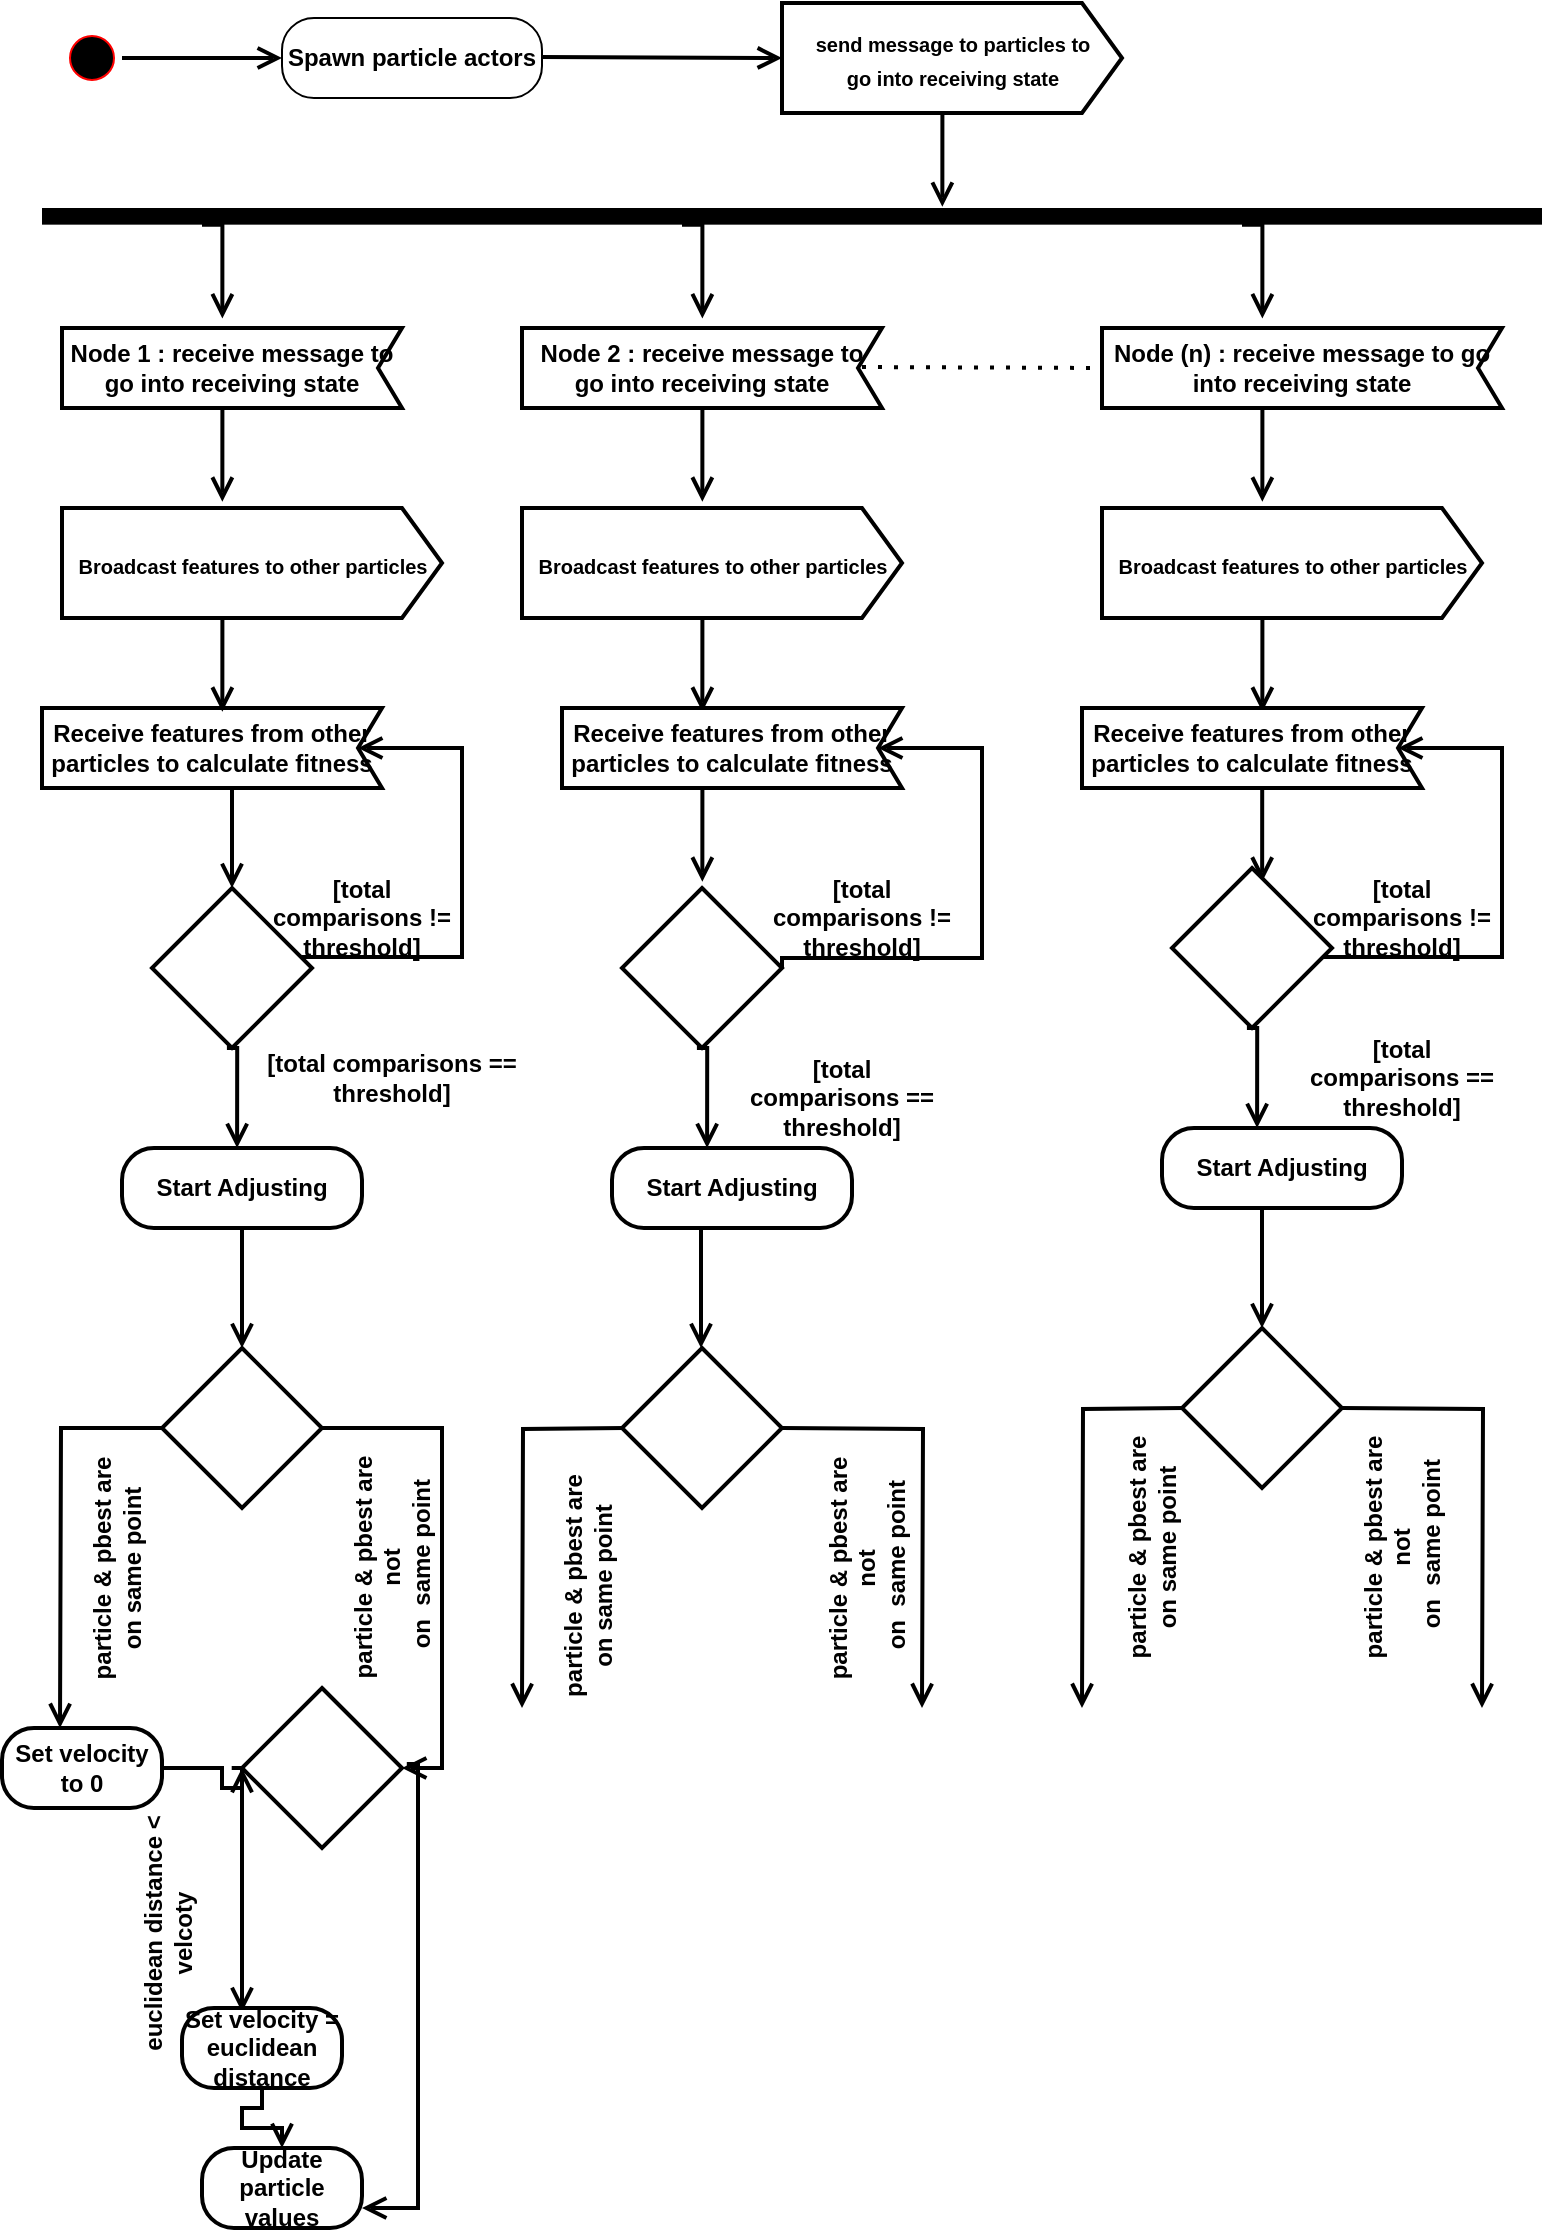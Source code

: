 <mxfile version="15.8.9" type="github">
  <diagram id="o7CnlwriqrgJlkFAMORM" name="Page-1">
    <mxGraphModel dx="1038" dy="583" grid="1" gridSize="10" guides="1" tooltips="1" connect="1" arrows="1" fold="1" page="1" pageScale="1" pageWidth="827" pageHeight="1169" math="0" shadow="0">
      <root>
        <mxCell id="0" />
        <mxCell id="1" parent="0" />
        <mxCell id="h_NruhMYLR7X871ljR6K-1" value="" style="ellipse;html=1;shape=startState;fillColor=#000000;strokeColor=#ff0000;" vertex="1" parent="1">
          <mxGeometry x="40" y="50" width="30" height="30" as="geometry" />
        </mxCell>
        <mxCell id="h_NruhMYLR7X871ljR6K-2" value="" style="edgeStyle=orthogonalEdgeStyle;html=1;verticalAlign=bottom;endArrow=open;endSize=8;strokeColor=#000000;rounded=0;strokeWidth=2;" edge="1" parent="1" source="h_NruhMYLR7X871ljR6K-1">
          <mxGeometry relative="1" as="geometry">
            <mxPoint x="150" y="65" as="targetPoint" />
          </mxGeometry>
        </mxCell>
        <mxCell id="h_NruhMYLR7X871ljR6K-3" value="&lt;b&gt;Spawn particle actors&lt;/b&gt;" style="rounded=1;whiteSpace=wrap;html=1;arcSize=40;fontColor=#000000;fillColor=#FFFFFF;strokeColor=#000000;" vertex="1" parent="1">
          <mxGeometry x="150" y="45" width="130" height="40" as="geometry" />
        </mxCell>
        <mxCell id="h_NruhMYLR7X871ljR6K-4" value="&lt;font style=&quot;font-size: 10px&quot;&gt;&lt;b&gt;send message to particles to &lt;br&gt;go into receiving state&lt;br&gt;&lt;/b&gt;&lt;/font&gt;" style="html=1;shape=mxgraph.infographic.ribbonSimple;notch1=0;notch2=20;align=center;verticalAlign=middle;fontSize=14;fontStyle=0;fillColor=#FFFFFF;strokeWidth=2;" vertex="1" parent="1">
          <mxGeometry x="400" y="37.5" width="170" height="55" as="geometry" />
        </mxCell>
        <mxCell id="h_NruhMYLR7X871ljR6K-5" value="" style="edgeStyle=orthogonalEdgeStyle;html=1;verticalAlign=bottom;endArrow=open;endSize=8;strokeColor=#000000;rounded=0;entryX=0;entryY=0;entryDx=0;entryDy=27.5;entryPerimeter=0;strokeWidth=2;" edge="1" parent="1" target="h_NruhMYLR7X871ljR6K-4">
          <mxGeometry relative="1" as="geometry">
            <mxPoint x="360" y="64.5" as="targetPoint" />
            <mxPoint x="280" y="64.5" as="sourcePoint" />
          </mxGeometry>
        </mxCell>
        <mxCell id="h_NruhMYLR7X871ljR6K-6" value="" style="edgeStyle=orthogonalEdgeStyle;html=1;verticalAlign=bottom;endArrow=open;endSize=8;strokeColor=#000000;rounded=0;exitX=0.743;exitY=0.167;exitDx=0;exitDy=0;exitPerimeter=0;strokeWidth=2;" edge="1" parent="1">
          <mxGeometry relative="1" as="geometry">
            <mxPoint x="480.18" y="139.4" as="targetPoint" />
            <mxPoint x="470.0" y="92.541" as="sourcePoint" />
            <Array as="points">
              <mxPoint x="480.18" y="92.4" />
            </Array>
          </mxGeometry>
        </mxCell>
        <mxCell id="h_NruhMYLR7X871ljR6K-7" value="" style="html=1;points=[];perimeter=orthogonalPerimeter;fillColor=#000000;strokeColor=none;direction=north;" vertex="1" parent="1">
          <mxGeometry x="30" y="140" width="750" height="8.33" as="geometry" />
        </mxCell>
        <mxCell id="h_NruhMYLR7X871ljR6K-8" value="" style="edgeStyle=orthogonalEdgeStyle;html=1;verticalAlign=bottom;endArrow=open;endSize=8;strokeColor=#000000;rounded=0;exitX=0.743;exitY=0.167;exitDx=0;exitDy=0;exitPerimeter=0;strokeWidth=2;" edge="1" parent="1">
          <mxGeometry relative="1" as="geometry">
            <mxPoint x="120.18" y="195.23" as="targetPoint" />
            <mxPoint x="110.0" y="148.371" as="sourcePoint" />
            <Array as="points">
              <mxPoint x="120.18" y="148.23" />
            </Array>
          </mxGeometry>
        </mxCell>
        <mxCell id="h_NruhMYLR7X871ljR6K-9" value="" style="edgeStyle=orthogonalEdgeStyle;html=1;verticalAlign=bottom;endArrow=open;endSize=8;strokeColor=#000000;rounded=0;exitX=0.743;exitY=0.167;exitDx=0;exitDy=0;exitPerimeter=0;strokeWidth=2;" edge="1" parent="1">
          <mxGeometry relative="1" as="geometry">
            <mxPoint x="360.18" y="195.23" as="targetPoint" />
            <mxPoint x="350.0" y="148.371" as="sourcePoint" />
            <Array as="points">
              <mxPoint x="360.18" y="148.23" />
            </Array>
          </mxGeometry>
        </mxCell>
        <mxCell id="h_NruhMYLR7X871ljR6K-10" value="" style="edgeStyle=orthogonalEdgeStyle;html=1;verticalAlign=bottom;endArrow=open;endSize=8;strokeColor=#000000;rounded=0;exitX=0.743;exitY=0.167;exitDx=0;exitDy=0;exitPerimeter=0;strokeWidth=2;" edge="1" parent="1">
          <mxGeometry relative="1" as="geometry">
            <mxPoint x="640.18" y="195.23" as="targetPoint" />
            <mxPoint x="630.0" y="148.371" as="sourcePoint" />
            <Array as="points">
              <mxPoint x="640.18" y="148.23" />
            </Array>
          </mxGeometry>
        </mxCell>
        <mxCell id="h_NruhMYLR7X871ljR6K-11" value="Node 1 : receive message to go into receiving state" style="shape=mxgraph.sysml.accEvent;flipH=1;whiteSpace=wrap;align=center;strokeWidth=2;fontStyle=1" vertex="1" parent="1">
          <mxGeometry x="40" y="200" width="170" height="40" as="geometry" />
        </mxCell>
        <mxCell id="h_NruhMYLR7X871ljR6K-12" value="Node 2 : receive message to go into receiving state" style="shape=mxgraph.sysml.accEvent;flipH=1;whiteSpace=wrap;align=center;strokeWidth=2;fontStyle=1" vertex="1" parent="1">
          <mxGeometry x="270" y="200" width="180" height="40" as="geometry" />
        </mxCell>
        <mxCell id="h_NruhMYLR7X871ljR6K-13" value="Node (n) : receive message to go into receiving state" style="shape=mxgraph.sysml.accEvent;flipH=1;whiteSpace=wrap;align=center;strokeWidth=2;fontStyle=1" vertex="1" parent="1">
          <mxGeometry x="560" y="200" width="200" height="40" as="geometry" />
        </mxCell>
        <mxCell id="h_NruhMYLR7X871ljR6K-14" value="" style="endArrow=none;dashed=1;html=1;dashPattern=1 3;strokeWidth=2;rounded=0;exitX=0;exitY=0.5;exitDx=12;exitDy=0;exitPerimeter=0;" edge="1" parent="1">
          <mxGeometry width="50" height="50" relative="1" as="geometry">
            <mxPoint x="440" y="219.5" as="sourcePoint" />
            <mxPoint x="560" y="220" as="targetPoint" />
          </mxGeometry>
        </mxCell>
        <mxCell id="h_NruhMYLR7X871ljR6K-15" value="" style="edgeStyle=orthogonalEdgeStyle;html=1;verticalAlign=bottom;endArrow=open;endSize=8;strokeColor=#000000;rounded=0;exitX=0.743;exitY=0.167;exitDx=0;exitDy=0;exitPerimeter=0;strokeWidth=2;" edge="1" parent="1">
          <mxGeometry relative="1" as="geometry">
            <mxPoint x="120.18" y="286.86" as="targetPoint" />
            <mxPoint x="110.0" y="240.001" as="sourcePoint" />
            <Array as="points">
              <mxPoint x="120.18" y="239.86" />
            </Array>
          </mxGeometry>
        </mxCell>
        <mxCell id="h_NruhMYLR7X871ljR6K-16" value="" style="edgeStyle=orthogonalEdgeStyle;html=1;verticalAlign=bottom;endArrow=open;endSize=8;strokeColor=#000000;rounded=0;exitX=0.743;exitY=0.167;exitDx=0;exitDy=0;exitPerimeter=0;strokeWidth=2;" edge="1" parent="1">
          <mxGeometry relative="1" as="geometry">
            <mxPoint x="360.18" y="286.86" as="targetPoint" />
            <mxPoint x="350.0" y="240.001" as="sourcePoint" />
            <Array as="points">
              <mxPoint x="360.18" y="239.86" />
            </Array>
          </mxGeometry>
        </mxCell>
        <mxCell id="h_NruhMYLR7X871ljR6K-17" value="" style="edgeStyle=orthogonalEdgeStyle;html=1;verticalAlign=bottom;endArrow=open;endSize=8;strokeColor=#000000;rounded=0;exitX=0.743;exitY=0.167;exitDx=0;exitDy=0;exitPerimeter=0;strokeWidth=2;" edge="1" parent="1">
          <mxGeometry relative="1" as="geometry">
            <mxPoint x="640.18" y="286.86" as="targetPoint" />
            <mxPoint x="630.0" y="240.001" as="sourcePoint" />
            <Array as="points">
              <mxPoint x="640.18" y="239.86" />
            </Array>
          </mxGeometry>
        </mxCell>
        <mxCell id="h_NruhMYLR7X871ljR6K-18" value="&lt;font style=&quot;font-size: 10px&quot;&gt;&lt;b&gt;Broadcast features to other particles&lt;br&gt;&lt;/b&gt;&lt;/font&gt;" style="html=1;shape=mxgraph.infographic.ribbonSimple;notch1=0;notch2=20;align=center;verticalAlign=middle;fontSize=14;fontStyle=0;fillColor=#FFFFFF;strokeWidth=2;" vertex="1" parent="1">
          <mxGeometry x="40" y="290" width="190" height="55" as="geometry" />
        </mxCell>
        <mxCell id="h_NruhMYLR7X871ljR6K-19" value="&lt;font style=&quot;font-size: 10px&quot;&gt;&lt;b&gt;Broadcast features to other particles&lt;br&gt;&lt;/b&gt;&lt;/font&gt;" style="html=1;shape=mxgraph.infographic.ribbonSimple;notch1=0;notch2=20;align=center;verticalAlign=middle;fontSize=14;fontStyle=0;fillColor=#FFFFFF;strokeWidth=2;" vertex="1" parent="1">
          <mxGeometry x="270" y="290" width="190" height="55" as="geometry" />
        </mxCell>
        <mxCell id="h_NruhMYLR7X871ljR6K-20" value="&lt;font style=&quot;font-size: 10px&quot;&gt;&lt;b&gt;Broadcast features to other particles&lt;br&gt;&lt;/b&gt;&lt;/font&gt;" style="html=1;shape=mxgraph.infographic.ribbonSimple;notch1=0;notch2=20;align=center;verticalAlign=middle;fontSize=14;fontStyle=0;fillColor=#FFFFFF;strokeWidth=2;" vertex="1" parent="1">
          <mxGeometry x="560" y="290" width="190" height="55" as="geometry" />
        </mxCell>
        <mxCell id="h_NruhMYLR7X871ljR6K-21" value="Receive features from other particles to calculate fitness" style="shape=mxgraph.sysml.accEvent;flipH=1;whiteSpace=wrap;align=center;strokeWidth=2;fontStyle=1" vertex="1" parent="1">
          <mxGeometry x="30" y="390" width="170" height="40" as="geometry" />
        </mxCell>
        <mxCell id="h_NruhMYLR7X871ljR6K-22" value="" style="edgeStyle=orthogonalEdgeStyle;html=1;verticalAlign=bottom;endArrow=open;endSize=8;strokeColor=#000000;rounded=0;exitX=0.743;exitY=0.167;exitDx=0;exitDy=0;exitPerimeter=0;strokeWidth=2;" edge="1" parent="1">
          <mxGeometry relative="1" as="geometry">
            <mxPoint x="120.18" y="391.86" as="targetPoint" />
            <mxPoint x="110.0" y="345.001" as="sourcePoint" />
            <Array as="points">
              <mxPoint x="120.18" y="344.86" />
            </Array>
          </mxGeometry>
        </mxCell>
        <mxCell id="h_NruhMYLR7X871ljR6K-23" value="" style="edgeStyle=orthogonalEdgeStyle;html=1;verticalAlign=bottom;endArrow=open;endSize=8;strokeColor=#000000;rounded=0;exitX=0.743;exitY=0.167;exitDx=0;exitDy=0;exitPerimeter=0;strokeWidth=2;" edge="1" parent="1">
          <mxGeometry relative="1" as="geometry">
            <mxPoint x="360.18" y="391.86" as="targetPoint" />
            <mxPoint x="350.0" y="345.001" as="sourcePoint" />
            <Array as="points">
              <mxPoint x="360.18" y="344.86" />
            </Array>
          </mxGeometry>
        </mxCell>
        <mxCell id="h_NruhMYLR7X871ljR6K-24" value="" style="edgeStyle=orthogonalEdgeStyle;html=1;verticalAlign=bottom;endArrow=open;endSize=8;strokeColor=#000000;rounded=0;exitX=0.743;exitY=0.167;exitDx=0;exitDy=0;exitPerimeter=0;strokeWidth=2;" edge="1" parent="1">
          <mxGeometry relative="1" as="geometry">
            <mxPoint x="640.18" y="391.86" as="targetPoint" />
            <mxPoint x="630.0" y="345.001" as="sourcePoint" />
            <Array as="points">
              <mxPoint x="640.18" y="344.86" />
            </Array>
          </mxGeometry>
        </mxCell>
        <mxCell id="h_NruhMYLR7X871ljR6K-25" value="Receive features from other particles to calculate fitness" style="shape=mxgraph.sysml.accEvent;flipH=1;whiteSpace=wrap;align=center;strokeWidth=2;fontStyle=1" vertex="1" parent="1">
          <mxGeometry x="290" y="390" width="170" height="40" as="geometry" />
        </mxCell>
        <mxCell id="h_NruhMYLR7X871ljR6K-26" value="Receive features from other particles to calculate fitness" style="shape=mxgraph.sysml.accEvent;flipH=1;whiteSpace=wrap;align=center;strokeWidth=2;fontStyle=1" vertex="1" parent="1">
          <mxGeometry x="550" y="390" width="170" height="40" as="geometry" />
        </mxCell>
        <mxCell id="h_NruhMYLR7X871ljR6K-27" value="" style="rhombus;whiteSpace=wrap;html=1;strokeWidth=2;" vertex="1" parent="1">
          <mxGeometry x="85" y="480" width="80" height="80" as="geometry" />
        </mxCell>
        <mxCell id="h_NruhMYLR7X871ljR6K-28" value="" style="edgeStyle=orthogonalEdgeStyle;html=1;verticalAlign=bottom;endArrow=open;endSize=8;strokeColor=#000000;rounded=0;exitX=0.743;exitY=0.167;exitDx=0;exitDy=0;exitPerimeter=0;entryX=0.5;entryY=0;entryDx=0;entryDy=0;strokeWidth=2;" edge="1" parent="1" target="h_NruhMYLR7X871ljR6K-27">
          <mxGeometry relative="1" as="geometry">
            <mxPoint x="130.08" y="476.86" as="targetPoint" />
            <mxPoint x="119.9" y="430.001" as="sourcePoint" />
            <Array as="points">
              <mxPoint x="125" y="430" />
            </Array>
          </mxGeometry>
        </mxCell>
        <mxCell id="h_NruhMYLR7X871ljR6K-29" value="" style="edgeStyle=orthogonalEdgeStyle;html=1;verticalAlign=bottom;endArrow=open;endSize=8;strokeColor=#000000;rounded=0;exitX=0.743;exitY=0.167;exitDx=0;exitDy=0;exitPerimeter=0;strokeWidth=2;" edge="1" parent="1">
          <mxGeometry relative="1" as="geometry">
            <mxPoint x="360.18" y="476.86" as="targetPoint" />
            <mxPoint x="350.0" y="430.001" as="sourcePoint" />
            <Array as="points">
              <mxPoint x="360.18" y="429.86" />
            </Array>
          </mxGeometry>
        </mxCell>
        <mxCell id="h_NruhMYLR7X871ljR6K-30" value="" style="edgeStyle=orthogonalEdgeStyle;html=1;verticalAlign=bottom;endArrow=open;endSize=8;strokeColor=#000000;rounded=0;exitX=0.743;exitY=0.167;exitDx=0;exitDy=0;exitPerimeter=0;strokeWidth=2;" edge="1" parent="1">
          <mxGeometry relative="1" as="geometry">
            <mxPoint x="640.08" y="476.86" as="targetPoint" />
            <mxPoint x="629.9" y="430.001" as="sourcePoint" />
            <Array as="points">
              <mxPoint x="640.08" y="429.86" />
            </Array>
          </mxGeometry>
        </mxCell>
        <mxCell id="h_NruhMYLR7X871ljR6K-32" value="" style="rhombus;whiteSpace=wrap;html=1;strokeWidth=2;" vertex="1" parent="1">
          <mxGeometry x="320" y="480" width="80" height="80" as="geometry" />
        </mxCell>
        <mxCell id="h_NruhMYLR7X871ljR6K-33" value="" style="rhombus;whiteSpace=wrap;html=1;strokeWidth=2;" vertex="1" parent="1">
          <mxGeometry x="595" y="470" width="80" height="80" as="geometry" />
        </mxCell>
        <mxCell id="h_NruhMYLR7X871ljR6K-34" value="" style="edgeStyle=orthogonalEdgeStyle;html=1;verticalAlign=bottom;endArrow=open;endSize=8;strokeColor=#000000;rounded=0;exitX=0.743;exitY=0.167;exitDx=0;exitDy=0;exitPerimeter=0;entryX=0.5;entryY=0;entryDx=0;entryDy=0;strokeWidth=2;" edge="1" parent="1">
          <mxGeometry relative="1" as="geometry">
            <mxPoint x="127.55" y="610" as="targetPoint" />
            <mxPoint x="122.45" y="560.001" as="sourcePoint" />
            <Array as="points">
              <mxPoint x="128" y="560" />
            </Array>
          </mxGeometry>
        </mxCell>
        <mxCell id="h_NruhMYLR7X871ljR6K-35" value="" style="edgeStyle=orthogonalEdgeStyle;html=1;verticalAlign=bottom;endArrow=open;endSize=8;strokeColor=#000000;rounded=0;exitX=0.743;exitY=0.167;exitDx=0;exitDy=0;exitPerimeter=0;entryX=0.5;entryY=0;entryDx=0;entryDy=0;strokeWidth=2;" edge="1" parent="1">
          <mxGeometry relative="1" as="geometry">
            <mxPoint x="362.55" y="610" as="targetPoint" />
            <mxPoint x="357.45" y="560.001" as="sourcePoint" />
            <Array as="points">
              <mxPoint x="362.55" y="560" />
            </Array>
          </mxGeometry>
        </mxCell>
        <mxCell id="h_NruhMYLR7X871ljR6K-36" value="" style="edgeStyle=orthogonalEdgeStyle;html=1;verticalAlign=bottom;endArrow=open;endSize=8;strokeColor=#000000;rounded=0;exitX=0.743;exitY=0.167;exitDx=0;exitDy=0;exitPerimeter=0;entryX=0.5;entryY=0;entryDx=0;entryDy=0;strokeWidth=2;" edge="1" parent="1">
          <mxGeometry relative="1" as="geometry">
            <mxPoint x="637.55" y="600" as="targetPoint" />
            <mxPoint x="632.45" y="550.001" as="sourcePoint" />
            <Array as="points">
              <mxPoint x="637.55" y="550" />
            </Array>
          </mxGeometry>
        </mxCell>
        <mxCell id="h_NruhMYLR7X871ljR6K-37" value="&lt;b&gt;[total comparisons == threshold]&lt;/b&gt;" style="text;html=1;strokeColor=none;fillColor=none;align=center;verticalAlign=middle;whiteSpace=wrap;rounded=0;" vertex="1" parent="1">
          <mxGeometry x="140" y="560" width="130" height="30" as="geometry" />
        </mxCell>
        <mxCell id="h_NruhMYLR7X871ljR6K-38" value="&lt;b&gt;[total comparisons == threshold]&lt;/b&gt;" style="text;html=1;strokeColor=none;fillColor=none;align=center;verticalAlign=middle;whiteSpace=wrap;rounded=0;" vertex="1" parent="1">
          <mxGeometry x="380" y="570" width="100" height="30" as="geometry" />
        </mxCell>
        <mxCell id="h_NruhMYLR7X871ljR6K-39" value="&lt;b&gt;[total comparisons == threshold]&lt;/b&gt;" style="text;html=1;strokeColor=none;fillColor=none;align=center;verticalAlign=middle;whiteSpace=wrap;rounded=0;" vertex="1" parent="1">
          <mxGeometry x="660" y="560" width="100" height="30" as="geometry" />
        </mxCell>
        <mxCell id="h_NruhMYLR7X871ljR6K-40" value="&lt;b&gt;Start Adjusting&lt;/b&gt;" style="rounded=1;whiteSpace=wrap;html=1;arcSize=40;fontColor=#000000;fillColor=#FFFFFF;strokeColor=#000000;strokeWidth=2;" vertex="1" parent="1">
          <mxGeometry x="70" y="610" width="120" height="40" as="geometry" />
        </mxCell>
        <mxCell id="h_NruhMYLR7X871ljR6K-41" value="" style="edgeStyle=orthogonalEdgeStyle;html=1;verticalAlign=bottom;endArrow=open;endSize=8;strokeColor=#000000;rounded=0;strokeWidth=2;" edge="1" source="h_NruhMYLR7X871ljR6K-40" parent="1">
          <mxGeometry relative="1" as="geometry">
            <mxPoint x="130" y="710" as="targetPoint" />
          </mxGeometry>
        </mxCell>
        <mxCell id="h_NruhMYLR7X871ljR6K-42" value="" style="edgeStyle=orthogonalEdgeStyle;html=1;verticalAlign=bottom;endArrow=open;endSize=8;strokeColor=#000000;rounded=0;entryX=0;entryY=0.5;entryDx=12;entryDy=0;entryPerimeter=0;strokeWidth=2;" edge="1" parent="1" target="h_NruhMYLR7X871ljR6K-21">
          <mxGeometry relative="1" as="geometry">
            <mxPoint x="210" y="410" as="targetPoint" />
            <mxPoint x="160" y="514.5" as="sourcePoint" />
            <Array as="points">
              <mxPoint x="240" y="515" />
              <mxPoint x="240" y="410" />
            </Array>
          </mxGeometry>
        </mxCell>
        <mxCell id="h_NruhMYLR7X871ljR6K-43" value="" style="edgeStyle=orthogonalEdgeStyle;html=1;verticalAlign=bottom;endArrow=open;endSize=8;strokeColor=#000000;rounded=0;entryX=0;entryY=0.5;entryDx=12;entryDy=0;entryPerimeter=0;exitX=1;exitY=0.5;exitDx=0;exitDy=0;strokeWidth=2;" edge="1" parent="1" source="h_NruhMYLR7X871ljR6K-32">
          <mxGeometry relative="1" as="geometry">
            <mxPoint x="448" y="410" as="targetPoint" />
            <mxPoint x="420" y="514.5" as="sourcePoint" />
            <Array as="points">
              <mxPoint x="400" y="515" />
              <mxPoint x="500" y="515" />
              <mxPoint x="500" y="410" />
            </Array>
          </mxGeometry>
        </mxCell>
        <mxCell id="h_NruhMYLR7X871ljR6K-44" value="" style="edgeStyle=orthogonalEdgeStyle;html=1;verticalAlign=bottom;endArrow=open;endSize=8;strokeColor=#000000;rounded=0;entryX=0;entryY=0.5;entryDx=12;entryDy=0;entryPerimeter=0;exitX=0.938;exitY=0.556;exitDx=0;exitDy=0;exitPerimeter=0;strokeWidth=2;" edge="1" parent="1" source="h_NruhMYLR7X871ljR6K-33">
          <mxGeometry relative="1" as="geometry">
            <mxPoint x="708" y="410" as="targetPoint" />
            <mxPoint x="680" y="514.5" as="sourcePoint" />
            <Array as="points">
              <mxPoint x="760" y="515" />
              <mxPoint x="760" y="410" />
            </Array>
          </mxGeometry>
        </mxCell>
        <mxCell id="h_NruhMYLR7X871ljR6K-45" value="&lt;b&gt;Start Adjusting&lt;/b&gt;" style="rounded=1;whiteSpace=wrap;html=1;arcSize=40;fontColor=#000000;fillColor=#FFFFFF;strokeColor=#000000;strokeWidth=2;" vertex="1" parent="1">
          <mxGeometry x="315" y="610" width="120" height="40" as="geometry" />
        </mxCell>
        <mxCell id="h_NruhMYLR7X871ljR6K-46" value="&lt;b&gt;Start Adjusting&lt;/b&gt;" style="rounded=1;whiteSpace=wrap;html=1;arcSize=40;fontColor=#000000;fillColor=#FFFFFF;strokeColor=#000000;strokeWidth=2;" vertex="1" parent="1">
          <mxGeometry x="590" y="600" width="120" height="40" as="geometry" />
        </mxCell>
        <mxCell id="h_NruhMYLR7X871ljR6K-47" value="" style="rhombus;whiteSpace=wrap;html=1;strokeWidth=2;" vertex="1" parent="1">
          <mxGeometry x="90" y="710" width="80" height="80" as="geometry" />
        </mxCell>
        <mxCell id="h_NruhMYLR7X871ljR6K-48" value="" style="edgeStyle=orthogonalEdgeStyle;html=1;verticalAlign=bottom;endArrow=open;endSize=8;strokeColor=#000000;rounded=0;strokeWidth=2;" edge="1" parent="1">
          <mxGeometry relative="1" as="geometry">
            <mxPoint x="359.5" y="710" as="targetPoint" />
            <mxPoint x="359.5" y="650" as="sourcePoint" />
          </mxGeometry>
        </mxCell>
        <mxCell id="h_NruhMYLR7X871ljR6K-49" value="" style="edgeStyle=orthogonalEdgeStyle;html=1;verticalAlign=bottom;endArrow=open;endSize=8;strokeColor=#000000;rounded=0;strokeWidth=2;" edge="1" parent="1">
          <mxGeometry relative="1" as="geometry">
            <mxPoint x="640" y="700" as="targetPoint" />
            <mxPoint x="640" y="640" as="sourcePoint" />
          </mxGeometry>
        </mxCell>
        <mxCell id="h_NruhMYLR7X871ljR6K-50" value="" style="rhombus;whiteSpace=wrap;html=1;strokeWidth=2;" vertex="1" parent="1">
          <mxGeometry x="320" y="710" width="80" height="80" as="geometry" />
        </mxCell>
        <mxCell id="h_NruhMYLR7X871ljR6K-51" value="" style="rhombus;whiteSpace=wrap;html=1;strokeWidth=2;" vertex="1" parent="1">
          <mxGeometry x="600" y="700" width="80" height="80" as="geometry" />
        </mxCell>
        <mxCell id="h_NruhMYLR7X871ljR6K-52" value="&lt;b&gt;[total comparisons != threshold]&lt;/b&gt;" style="text;html=1;strokeColor=none;fillColor=none;align=center;verticalAlign=middle;whiteSpace=wrap;rounded=0;" vertex="1" parent="1">
          <mxGeometry x="140" y="480" width="100" height="30" as="geometry" />
        </mxCell>
        <mxCell id="h_NruhMYLR7X871ljR6K-53" value="&lt;b&gt;[total comparisons != threshold]&lt;/b&gt;" style="text;html=1;strokeColor=none;fillColor=none;align=center;verticalAlign=middle;whiteSpace=wrap;rounded=0;" vertex="1" parent="1">
          <mxGeometry x="390" y="480" width="100" height="30" as="geometry" />
        </mxCell>
        <mxCell id="h_NruhMYLR7X871ljR6K-54" value="&lt;b&gt;[total comparisons != threshold]&lt;/b&gt;" style="text;html=1;strokeColor=none;fillColor=none;align=center;verticalAlign=middle;whiteSpace=wrap;rounded=0;" vertex="1" parent="1">
          <mxGeometry x="660" y="480" width="100" height="30" as="geometry" />
        </mxCell>
        <mxCell id="h_NruhMYLR7X871ljR6K-55" value="" style="edgeStyle=orthogonalEdgeStyle;html=1;verticalAlign=bottom;endArrow=open;endSize=8;strokeColor=#000000;rounded=0;exitX=0;exitY=0.5;exitDx=0;exitDy=0;strokeWidth=2;" edge="1" parent="1" source="h_NruhMYLR7X871ljR6K-47">
          <mxGeometry relative="1" as="geometry">
            <mxPoint x="39" y="900" as="targetPoint" />
            <mxPoint x="39" y="750" as="sourcePoint" />
          </mxGeometry>
        </mxCell>
        <mxCell id="h_NruhMYLR7X871ljR6K-56" value="" style="edgeStyle=orthogonalEdgeStyle;html=1;verticalAlign=bottom;endArrow=open;endSize=8;strokeColor=#000000;rounded=0;exitX=1;exitY=0.5;exitDx=0;exitDy=0;strokeWidth=2;entryX=1;entryY=0.5;entryDx=0;entryDy=0;" edge="1" parent="1" source="h_NruhMYLR7X871ljR6K-47" target="h_NruhMYLR7X871ljR6K-74">
          <mxGeometry relative="1" as="geometry">
            <mxPoint x="180" y="990" as="targetPoint" />
            <mxPoint x="240" y="750" as="sourcePoint" />
            <Array as="points">
              <mxPoint x="230" y="750" />
              <mxPoint x="230" y="920" />
            </Array>
          </mxGeometry>
        </mxCell>
        <mxCell id="h_NruhMYLR7X871ljR6K-57" value="" style="edgeStyle=orthogonalEdgeStyle;html=1;verticalAlign=bottom;endArrow=open;endSize=8;strokeColor=#000000;rounded=0;exitX=0;exitY=0.5;exitDx=0;exitDy=0;strokeWidth=2;" edge="1" parent="1">
          <mxGeometry relative="1" as="geometry">
            <mxPoint x="270" y="890" as="targetPoint" />
            <mxPoint x="321" y="750" as="sourcePoint" />
          </mxGeometry>
        </mxCell>
        <mxCell id="h_NruhMYLR7X871ljR6K-58" value="" style="edgeStyle=orthogonalEdgeStyle;html=1;verticalAlign=bottom;endArrow=open;endSize=8;strokeColor=#000000;rounded=0;exitX=1;exitY=0.5;exitDx=0;exitDy=0;strokeWidth=2;" edge="1" parent="1">
          <mxGeometry relative="1" as="geometry">
            <mxPoint x="470" y="890" as="targetPoint" />
            <mxPoint x="400" y="750" as="sourcePoint" />
          </mxGeometry>
        </mxCell>
        <mxCell id="h_NruhMYLR7X871ljR6K-59" value="" style="edgeStyle=orthogonalEdgeStyle;html=1;verticalAlign=bottom;endArrow=open;endSize=8;strokeColor=#000000;rounded=0;exitX=0;exitY=0.5;exitDx=0;exitDy=0;strokeWidth=2;" edge="1" parent="1">
          <mxGeometry relative="1" as="geometry">
            <mxPoint x="550" y="890" as="targetPoint" />
            <mxPoint x="601" y="740" as="sourcePoint" />
          </mxGeometry>
        </mxCell>
        <mxCell id="h_NruhMYLR7X871ljR6K-60" value="" style="edgeStyle=orthogonalEdgeStyle;html=1;verticalAlign=bottom;endArrow=open;endSize=8;strokeColor=#000000;rounded=0;exitX=1;exitY=0.5;exitDx=0;exitDy=0;strokeWidth=2;" edge="1" parent="1">
          <mxGeometry relative="1" as="geometry">
            <mxPoint x="750" y="890" as="targetPoint" />
            <mxPoint x="680" y="740" as="sourcePoint" />
          </mxGeometry>
        </mxCell>
        <mxCell id="h_NruhMYLR7X871ljR6K-62" value="&lt;b&gt;particle &amp;amp; pbest are on same point&lt;/b&gt;" style="text;html=1;strokeColor=none;fillColor=none;align=center;verticalAlign=middle;whiteSpace=wrap;rounded=0;rotation=270;" vertex="1" parent="1">
          <mxGeometry x="5" y="797.5" width="125" height="45" as="geometry" />
        </mxCell>
        <mxCell id="h_NruhMYLR7X871ljR6K-63" value="&lt;b&gt;particle &amp;amp; pbest are on same point&lt;/b&gt;" style="text;html=1;strokeColor=none;fillColor=none;align=center;verticalAlign=middle;whiteSpace=wrap;rounded=0;rotation=270;" vertex="1" parent="1">
          <mxGeometry x="240" y="808.75" width="125" height="40" as="geometry" />
        </mxCell>
        <mxCell id="h_NruhMYLR7X871ljR6K-64" value="&lt;b&gt;particle &amp;amp; pbest are on same point&lt;/b&gt;" style="text;html=1;strokeColor=none;fillColor=none;align=center;verticalAlign=middle;whiteSpace=wrap;rounded=0;rotation=270;" vertex="1" parent="1">
          <mxGeometry x="522.5" y="792.5" width="125" height="35" as="geometry" />
        </mxCell>
        <mxCell id="h_NruhMYLR7X871ljR6K-65" value="&lt;b&gt;particle &amp;amp; pbest are not&lt;br&gt;&amp;nbsp;on&amp;nbsp; same point&lt;/b&gt;" style="text;html=1;strokeColor=none;fillColor=none;align=center;verticalAlign=middle;whiteSpace=wrap;rounded=0;rotation=270;" vertex="1" parent="1">
          <mxGeometry x="142.5" y="798.75" width="125" height="42.5" as="geometry" />
        </mxCell>
        <mxCell id="h_NruhMYLR7X871ljR6K-66" value="&lt;b&gt;particle &amp;amp; pbest are not&lt;br&gt;&amp;nbsp;on&amp;nbsp; same point&lt;/b&gt;" style="text;html=1;strokeColor=none;fillColor=none;align=center;verticalAlign=middle;whiteSpace=wrap;rounded=0;rotation=270;" vertex="1" parent="1">
          <mxGeometry x="380" y="804.37" width="125" height="31.25" as="geometry" />
        </mxCell>
        <mxCell id="h_NruhMYLR7X871ljR6K-67" value="&lt;b&gt;particle &amp;amp; pbest are not&lt;br&gt;&amp;nbsp;on&amp;nbsp; same point&lt;/b&gt;" style="text;html=1;strokeColor=none;fillColor=none;align=center;verticalAlign=middle;whiteSpace=wrap;rounded=0;rotation=270;" vertex="1" parent="1">
          <mxGeometry x="647.5" y="795" width="125" height="30" as="geometry" />
        </mxCell>
        <mxCell id="h_NruhMYLR7X871ljR6K-71" value="&lt;b&gt;Set velocity to 0&lt;/b&gt;" style="rounded=1;whiteSpace=wrap;html=1;arcSize=40;fontColor=#000000;fillColor=#FFFFFF;strokeColor=#000000;strokeWidth=2;" vertex="1" parent="1">
          <mxGeometry x="10" y="900" width="80" height="40" as="geometry" />
        </mxCell>
        <mxCell id="h_NruhMYLR7X871ljR6K-73" value="" style="edgeStyle=orthogonalEdgeStyle;html=1;verticalAlign=bottom;endArrow=open;endSize=8;strokeColor=#000000;rounded=0;exitX=1;exitY=0.5;exitDx=0;exitDy=0;strokeWidth=2;entryX=0;entryY=0.5;entryDx=0;entryDy=0;" edge="1" parent="1" source="h_NruhMYLR7X871ljR6K-71" target="h_NruhMYLR7X871ljR6K-74">
          <mxGeometry relative="1" as="geometry">
            <mxPoint x="100" y="990" as="targetPoint" />
            <mxPoint x="93" y="970" as="sourcePoint" />
            <Array as="points">
              <mxPoint x="120" y="920" />
              <mxPoint x="120" y="930" />
              <mxPoint x="130" y="930" />
            </Array>
          </mxGeometry>
        </mxCell>
        <mxCell id="h_NruhMYLR7X871ljR6K-74" value="" style="rhombus;whiteSpace=wrap;html=1;strokeWidth=2;" vertex="1" parent="1">
          <mxGeometry x="130" y="880" width="80" height="80" as="geometry" />
        </mxCell>
        <mxCell id="h_NruhMYLR7X871ljR6K-76" value="" style="edgeStyle=orthogonalEdgeStyle;html=1;verticalAlign=bottom;endArrow=open;endSize=8;strokeColor=#000000;rounded=0;exitX=0.743;exitY=0.167;exitDx=0;exitDy=0;exitPerimeter=0;strokeWidth=2;entryX=0.375;entryY=0.05;entryDx=0;entryDy=0;entryPerimeter=0;" edge="1" parent="1" target="h_NruhMYLR7X871ljR6K-78">
          <mxGeometry relative="1" as="geometry">
            <mxPoint x="140" y="1010" as="targetPoint" />
            <mxPoint x="124.85" y="920.001" as="sourcePoint" />
            <Array as="points">
              <mxPoint x="130" y="920" />
            </Array>
          </mxGeometry>
        </mxCell>
        <mxCell id="h_NruhMYLR7X871ljR6K-77" value="&lt;b&gt;euclidean distance &amp;lt; velcoty&lt;/b&gt;" style="text;html=1;strokeColor=none;fillColor=none;align=center;verticalAlign=middle;whiteSpace=wrap;rounded=0;rotation=270;" vertex="1" parent="1">
          <mxGeometry x="30" y="980" width="125" height="45" as="geometry" />
        </mxCell>
        <mxCell id="h_NruhMYLR7X871ljR6K-78" value="&lt;b&gt;Set velocity = euclidean distance&lt;/b&gt;" style="rounded=1;whiteSpace=wrap;html=1;arcSize=40;fontColor=#000000;fillColor=#FFFFFF;strokeColor=#000000;strokeWidth=2;" vertex="1" parent="1">
          <mxGeometry x="100" y="1040" width="80" height="40" as="geometry" />
        </mxCell>
        <mxCell id="h_NruhMYLR7X871ljR6K-81" value="" style="edgeStyle=orthogonalEdgeStyle;html=1;verticalAlign=bottom;endArrow=open;endSize=8;strokeColor=#000000;rounded=0;exitX=0.5;exitY=1;exitDx=0;exitDy=0;strokeWidth=2;entryX=0.5;entryY=0;entryDx=0;entryDy=0;" edge="1" parent="1" source="h_NruhMYLR7X871ljR6K-78" target="h_NruhMYLR7X871ljR6K-82">
          <mxGeometry relative="1" as="geometry">
            <mxPoint x="240" y="1059.5" as="targetPoint" />
            <mxPoint x="180" y="1059.5" as="sourcePoint" />
            <Array as="points">
              <mxPoint x="140" y="1090" />
              <mxPoint x="130" y="1090" />
              <mxPoint x="130" y="1100" />
            </Array>
          </mxGeometry>
        </mxCell>
        <mxCell id="h_NruhMYLR7X871ljR6K-82" value="&lt;b&gt;Update particle values&lt;/b&gt;" style="rounded=1;whiteSpace=wrap;html=1;arcSize=40;fontColor=#000000;fillColor=#FFFFFF;strokeColor=#000000;strokeWidth=2;" vertex="1" parent="1">
          <mxGeometry x="110" y="1110" width="80" height="40" as="geometry" />
        </mxCell>
        <mxCell id="h_NruhMYLR7X871ljR6K-83" value="" style="edgeStyle=orthogonalEdgeStyle;html=1;verticalAlign=bottom;endArrow=open;endSize=8;strokeColor=#000000;rounded=0;exitX=0.743;exitY=0.167;exitDx=0;exitDy=0;exitPerimeter=0;strokeWidth=2;entryX=1;entryY=0.75;entryDx=0;entryDy=0;" edge="1" parent="1" target="h_NruhMYLR7X871ljR6K-82">
          <mxGeometry relative="1" as="geometry">
            <mxPoint x="217.55" y="1040" as="targetPoint" />
            <mxPoint x="212.4" y="918.001" as="sourcePoint" />
            <Array as="points">
              <mxPoint x="218" y="918" />
              <mxPoint x="218" y="1140" />
            </Array>
          </mxGeometry>
        </mxCell>
      </root>
    </mxGraphModel>
  </diagram>
</mxfile>
